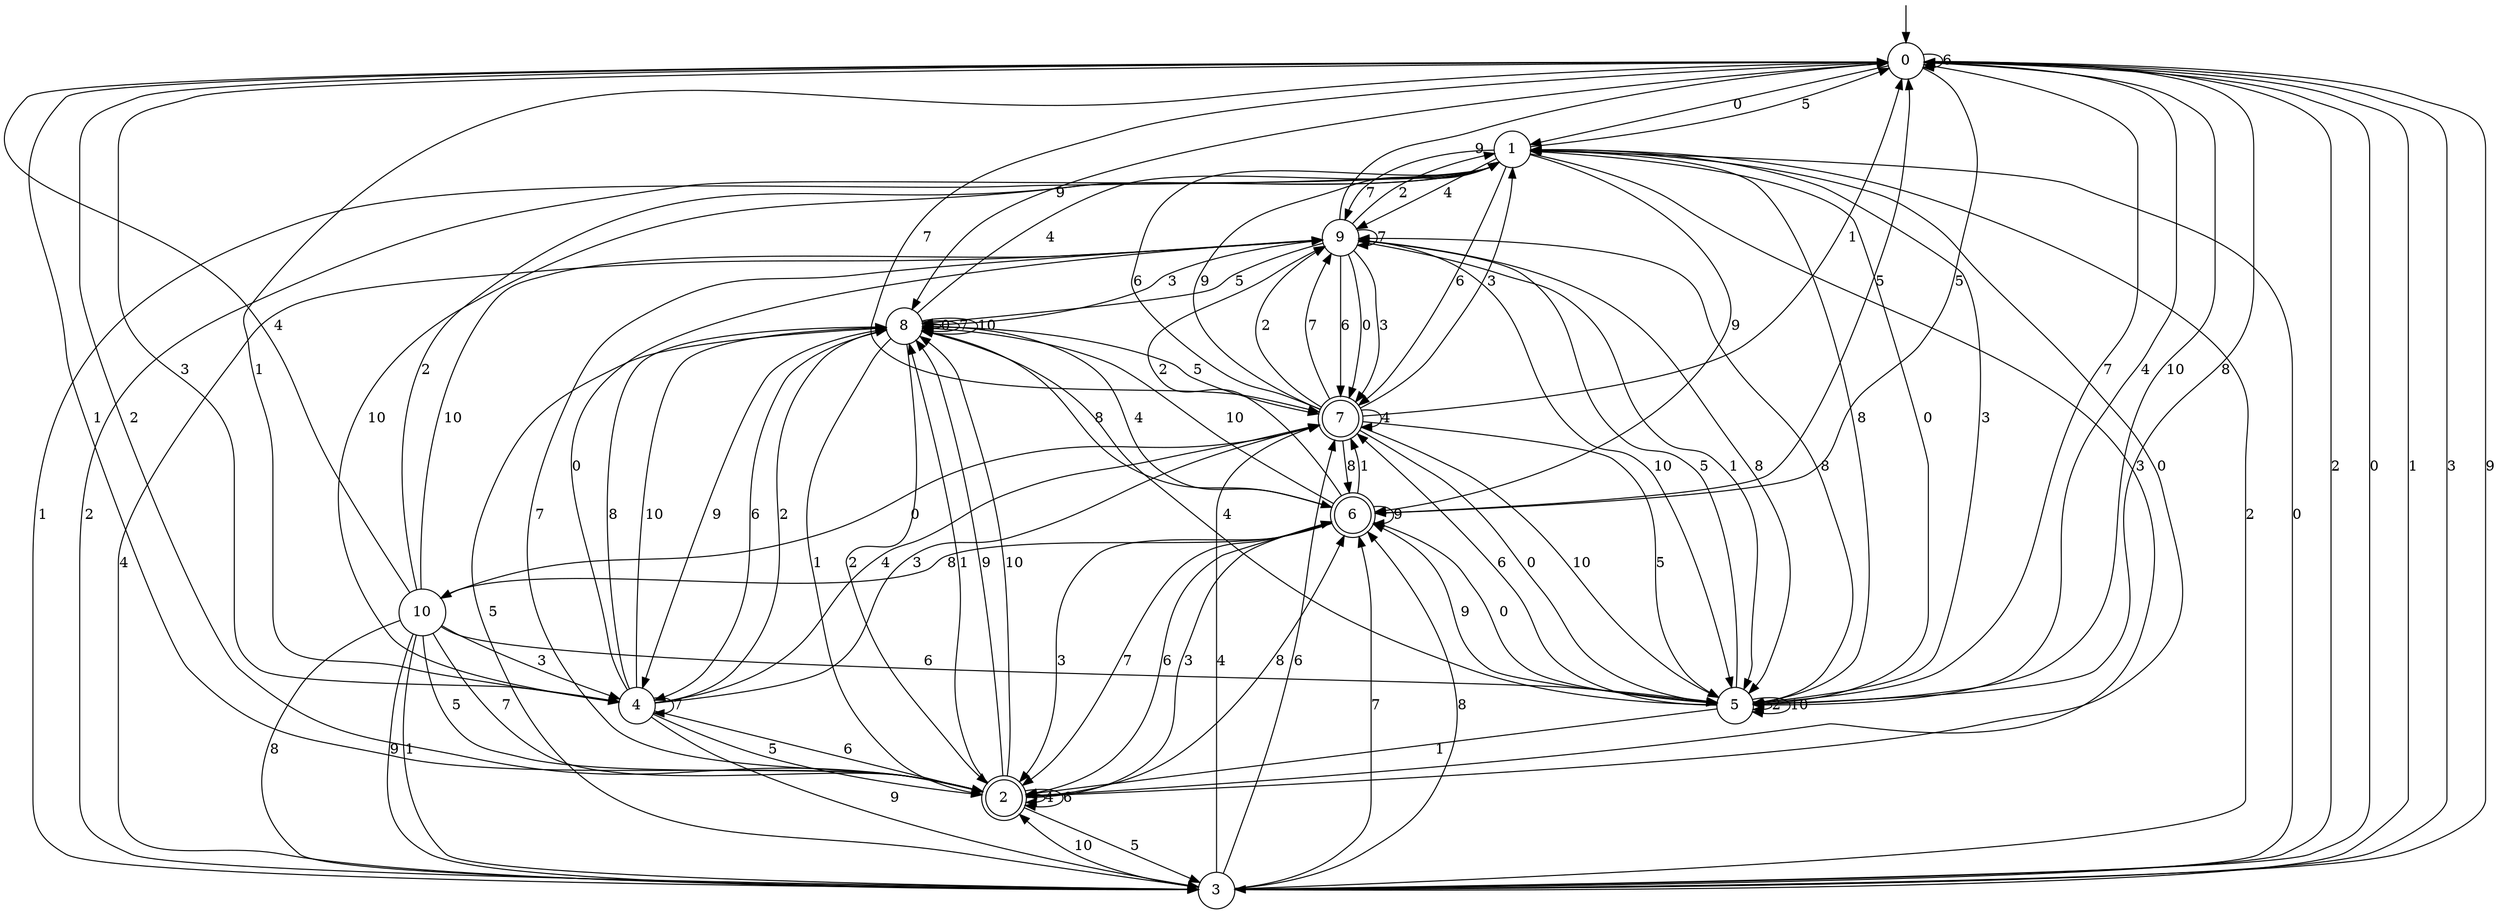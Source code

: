digraph g {

	s0 [shape="circle" label="0"];
	s1 [shape="circle" label="1"];
	s2 [shape="doublecircle" label="2"];
	s3 [shape="circle" label="3"];
	s4 [shape="circle" label="4"];
	s5 [shape="circle" label="5"];
	s6 [shape="doublecircle" label="6"];
	s7 [shape="doublecircle" label="7"];
	s8 [shape="circle" label="8"];
	s9 [shape="circle" label="9"];
	s10 [shape="circle" label="10"];
	s0 -> s1 [label="0"];
	s0 -> s2 [label="1"];
	s0 -> s3 [label="2"];
	s0 -> s4 [label="3"];
	s0 -> s5 [label="4"];
	s0 -> s6 [label="5"];
	s0 -> s0 [label="6"];
	s0 -> s7 [label="7"];
	s0 -> s5 [label="8"];
	s0 -> s8 [label="9"];
	s0 -> s5 [label="10"];
	s1 -> s3 [label="0"];
	s1 -> s3 [label="1"];
	s1 -> s3 [label="2"];
	s1 -> s2 [label="3"];
	s1 -> s9 [label="4"];
	s1 -> s0 [label="5"];
	s1 -> s7 [label="6"];
	s1 -> s9 [label="7"];
	s1 -> s5 [label="8"];
	s1 -> s6 [label="9"];
	s1 -> s4 [label="10"];
	s2 -> s1 [label="0"];
	s2 -> s8 [label="1"];
	s2 -> s0 [label="2"];
	s2 -> s6 [label="3"];
	s2 -> s2 [label="4"];
	s2 -> s3 [label="5"];
	s2 -> s2 [label="6"];
	s2 -> s9 [label="7"];
	s2 -> s6 [label="8"];
	s2 -> s8 [label="9"];
	s2 -> s8 [label="10"];
	s3 -> s0 [label="0"];
	s3 -> s0 [label="1"];
	s3 -> s1 [label="2"];
	s3 -> s0 [label="3"];
	s3 -> s7 [label="4"];
	s3 -> s8 [label="5"];
	s3 -> s7 [label="6"];
	s3 -> s6 [label="7"];
	s3 -> s6 [label="8"];
	s3 -> s0 [label="9"];
	s3 -> s2 [label="10"];
	s4 -> s9 [label="0"];
	s4 -> s0 [label="1"];
	s4 -> s8 [label="2"];
	s4 -> s7 [label="3"];
	s4 -> s7 [label="4"];
	s4 -> s2 [label="5"];
	s4 -> s2 [label="6"];
	s4 -> s4 [label="7"];
	s4 -> s8 [label="8"];
	s4 -> s3 [label="9"];
	s4 -> s8 [label="10"];
	s5 -> s1 [label="0"];
	s5 -> s2 [label="1"];
	s5 -> s5 [label="2"];
	s5 -> s1 [label="3"];
	s5 -> s8 [label="4"];
	s5 -> s9 [label="5"];
	s5 -> s7 [label="6"];
	s5 -> s0 [label="7"];
	s5 -> s9 [label="8"];
	s5 -> s6 [label="9"];
	s5 -> s5 [label="10"];
	s6 -> s5 [label="0"];
	s6 -> s7 [label="1"];
	s6 -> s9 [label="2"];
	s6 -> s2 [label="3"];
	s6 -> s8 [label="4"];
	s6 -> s0 [label="5"];
	s6 -> s2 [label="6"];
	s6 -> s2 [label="7"];
	s6 -> s10 [label="8"];
	s6 -> s6 [label="9"];
	s6 -> s8 [label="10"];
	s7 -> s5 [label="0"];
	s7 -> s0 [label="1"];
	s7 -> s9 [label="2"];
	s7 -> s1 [label="3"];
	s7 -> s7 [label="4"];
	s7 -> s5 [label="5"];
	s7 -> s1 [label="6"];
	s7 -> s9 [label="7"];
	s7 -> s6 [label="8"];
	s7 -> s1 [label="9"];
	s7 -> s5 [label="10"];
	s8 -> s8 [label="0"];
	s8 -> s2 [label="1"];
	s8 -> s2 [label="2"];
	s8 -> s9 [label="3"];
	s8 -> s1 [label="4"];
	s8 -> s7 [label="5"];
	s8 -> s4 [label="6"];
	s8 -> s8 [label="7"];
	s8 -> s6 [label="8"];
	s8 -> s4 [label="9"];
	s8 -> s8 [label="10"];
	s9 -> s7 [label="0"];
	s9 -> s5 [label="1"];
	s9 -> s1 [label="2"];
	s9 -> s7 [label="3"];
	s9 -> s3 [label="4"];
	s9 -> s8 [label="5"];
	s9 -> s7 [label="6"];
	s9 -> s9 [label="7"];
	s9 -> s5 [label="8"];
	s9 -> s0 [label="9"];
	s9 -> s5 [label="10"];
	s10 -> s7 [label="0"];
	s10 -> s3 [label="1"];
	s10 -> s1 [label="2"];
	s10 -> s4 [label="3"];
	s10 -> s0 [label="4"];
	s10 -> s2 [label="5"];
	s10 -> s5 [label="6"];
	s10 -> s2 [label="7"];
	s10 -> s3 [label="8"];
	s10 -> s3 [label="9"];
	s10 -> s9 [label="10"];

__start0 [label="" shape="none" width="0" height="0"];
__start0 -> s0;

}
